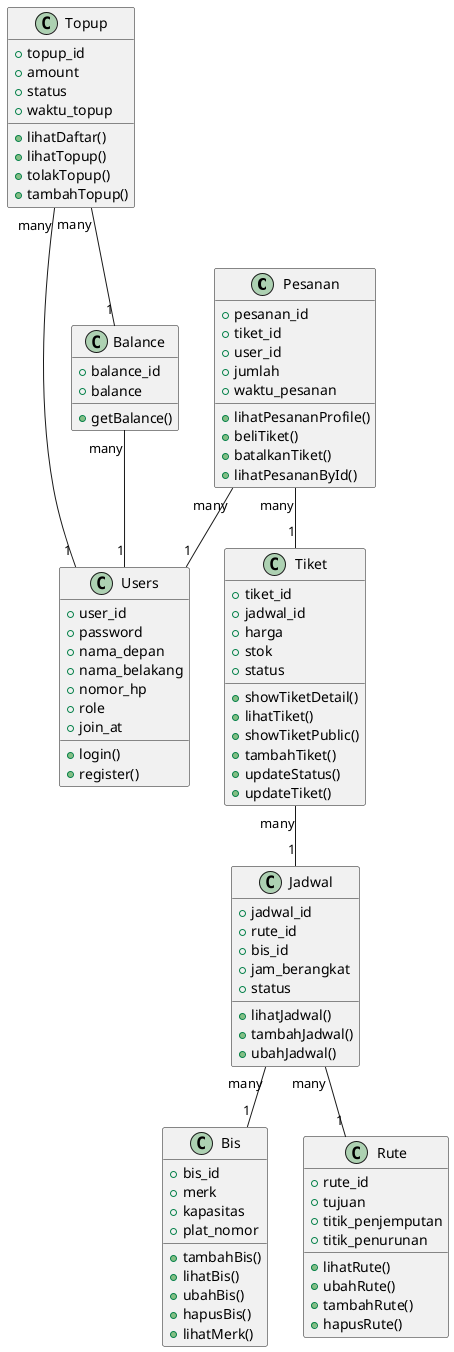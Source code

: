 @startuml class_diagram
' o = agregate

Pesanan "many" -- "1" Users
Balance "many" -- "1" Users
Topup "many" -- "1" Users
Pesanan "many" -- "1" Tiket
Jadwal "many" -- "1" Bis
Jadwal "many" -- "1" Rute
Tiket "many" -- "1" Jadwal
Topup "many" -- "1" Balance

class Users {
    + user_id
    + password
    + nama_depan
    + nama_belakang
    + nomor_hp
    + role
    + join_at

    + login()
    + register()
}

class Pesanan {
    + pesanan_id
    + tiket_id
    + user_id
    + jumlah
    + waktu_pesanan

    + lihatPesananProfile()
    + beliTiket()
    + batalkanTiket()
    + lihatPesananById()
}

class Jadwal {
    + jadwal_id
    + rute_id
    + bis_id
    + jam_berangkat
    + status

    + lihatJadwal()
    + tambahJadwal()
    + ubahJadwal()
}

class Tiket {
    + tiket_id
    + jadwal_id
    + harga
    + stok
    + status

    + showTiketDetail()
    + lihatTiket()
    + showTiketPublic()
    + tambahTiket()
    + updateStatus()
    + updateTiket()
}

class Bis {
    + bis_id
    + merk
    + kapasitas
    + plat_nomor

    + tambahBis()
    + lihatBis()
    + ubahBis()
    + hapusBis()
    + lihatMerk()
}

class Rute {
    + rute_id
    + tujuan
    + titik_penjemputan
    + titik_penurunan

    + lihatRute()
    + ubahRute()
    + tambahRute()
    + hapusRute()
}

class Balance {
    + balance_id
    + balance

    + getBalance()
}

class Topup {
    + topup_id
    + amount
    + status
    + waktu_topup

    + lihatDaftar()
    + lihatTopup()
    + tolakTopup()
    + tambahTopup()
}

@enduml
